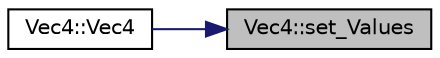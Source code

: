 digraph "Vec4::set_Values"
{
 // INTERACTIVE_SVG=YES
 // LATEX_PDF_SIZE
  edge [fontname="Helvetica",fontsize="10",labelfontname="Helvetica",labelfontsize="10"];
  node [fontname="Helvetica",fontsize="10",shape=record];
  rankdir="RL";
  Node55 [label="Vec4::set_Values",height=0.2,width=0.4,color="black", fillcolor="grey75", style="filled", fontcolor="black",tooltip=" "];
  Node55 -> Node56 [dir="back",color="midnightblue",fontsize="10",style="solid",fontname="Helvetica"];
  Node56 [label="Vec4::Vec4",height=0.2,width=0.4,color="black", fillcolor="white", style="filled",URL="$class_vec4.html#ad342af37b73f64d7cea0cef986f5c959",tooltip=" "];
}
